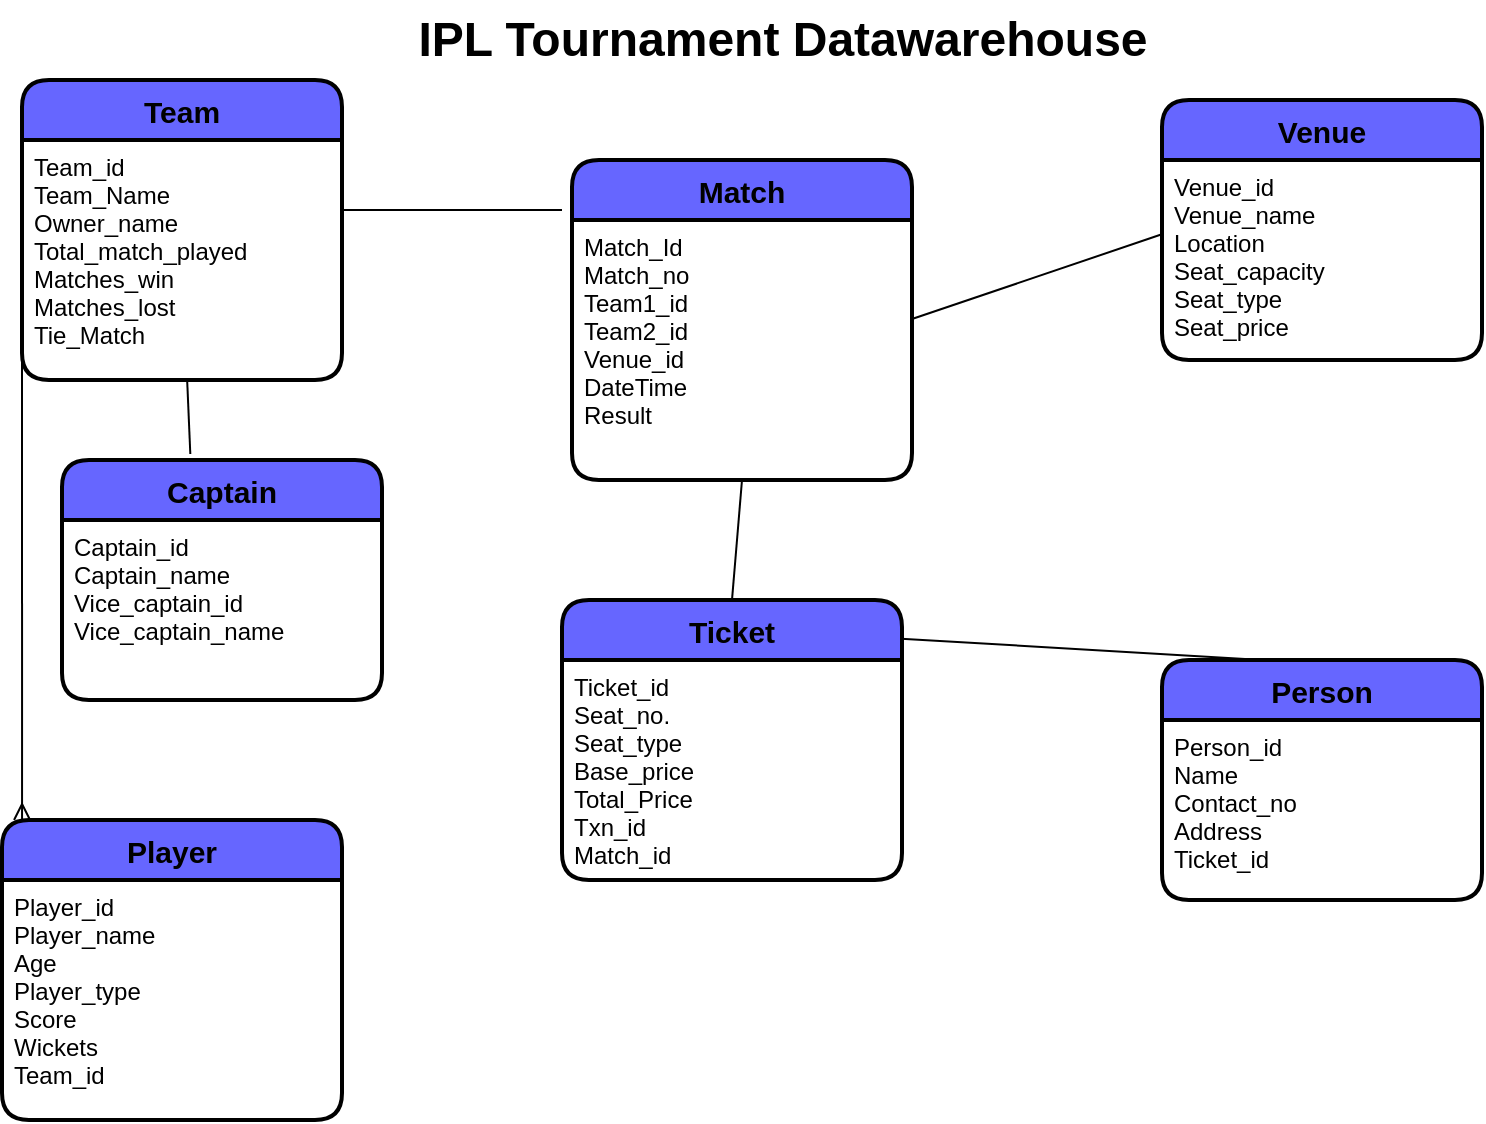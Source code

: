 <mxfile version="20.7.4" type="github"><diagram id="mugASRHkQr_JS3PYJLnQ" name="Page-1"><mxGraphModel dx="1050" dy="581" grid="1" gridSize="10" guides="1" tooltips="1" connect="1" arrows="1" fold="1" page="1" pageScale="1" pageWidth="850" pageHeight="1100" math="0" shadow="0"><root><mxCell id="0"/><mxCell id="1" parent="0"/><mxCell id="PA3C4dDVQf3SM_-wa-DI-1" value="Match" style="swimlane;childLayout=stackLayout;horizontal=1;startSize=30;horizontalStack=0;rounded=1;fontSize=15;fontStyle=1;strokeWidth=2;resizeParent=0;resizeLast=1;shadow=0;dashed=0;align=center;fillColor=#6666FF;" parent="1" vertex="1"><mxGeometry x="305" y="90" width="170" height="160" as="geometry"/></mxCell><mxCell id="PA3C4dDVQf3SM_-wa-DI-2" value="Match_Id&#10;Match_no&#10;Team1_id&#10;Team2_id&#10;Venue_id&#10;DateTime&#10;Result&#10;&#10;" style="align=left;strokeColor=none;fillColor=none;spacingLeft=4;fontSize=12;verticalAlign=top;resizable=0;rotatable=0;part=1;" parent="PA3C4dDVQf3SM_-wa-DI-1" vertex="1"><mxGeometry y="30" width="170" height="130" as="geometry"/></mxCell><mxCell id="PA3C4dDVQf3SM_-wa-DI-4" value="Venue" style="swimlane;childLayout=stackLayout;horizontal=1;startSize=30;horizontalStack=0;rounded=1;fontSize=15;fontStyle=1;strokeWidth=2;resizeParent=0;resizeLast=1;shadow=0;dashed=0;align=center;fillColor=#6666FF;" parent="1" vertex="1"><mxGeometry x="600" y="60" width="160" height="130" as="geometry"/></mxCell><mxCell id="PA3C4dDVQf3SM_-wa-DI-5" value="Venue_id&#10;Venue_name&#10;Location&#10;Seat_capacity&#10;Seat_type&#10;Seat_price" style="align=left;strokeColor=none;fillColor=none;spacingLeft=4;fontSize=12;verticalAlign=top;resizable=0;rotatable=0;part=1;strokeWidth=2;" parent="PA3C4dDVQf3SM_-wa-DI-4" vertex="1"><mxGeometry y="30" width="160" height="100" as="geometry"/></mxCell><mxCell id="PA3C4dDVQf3SM_-wa-DI-7" value="Ticket" style="swimlane;childLayout=stackLayout;horizontal=1;startSize=30;horizontalStack=0;rounded=1;fontSize=15;fontStyle=1;strokeWidth=2;resizeParent=0;resizeLast=1;shadow=0;dashed=0;align=center;fillColor=#6666FF;" parent="1" vertex="1"><mxGeometry x="300" y="310" width="170" height="140" as="geometry"/></mxCell><mxCell id="PA3C4dDVQf3SM_-wa-DI-8" value="Ticket_id&#10;Seat_no.&#10;Seat_type&#10;Base_price&#10;Total_Price&#10;Txn_id&#10;Match_id" style="align=left;strokeColor=none;fillColor=none;spacingLeft=4;fontSize=12;verticalAlign=top;resizable=0;rotatable=0;part=1;strokeWidth=2;" parent="PA3C4dDVQf3SM_-wa-DI-7" vertex="1"><mxGeometry y="30" width="170" height="110" as="geometry"/></mxCell><mxCell id="PA3C4dDVQf3SM_-wa-DI-11" value="Team" style="swimlane;childLayout=stackLayout;horizontal=1;startSize=30;horizontalStack=0;rounded=1;fontSize=15;fontStyle=1;strokeWidth=2;resizeParent=0;resizeLast=1;shadow=0;dashed=0;align=center;fillColor=#6666FF;" parent="1" vertex="1"><mxGeometry x="30" y="50" width="160" height="150" as="geometry"/></mxCell><mxCell id="PA3C4dDVQf3SM_-wa-DI-12" value="Team_id&#10;Team_Name&#10;Owner_name&#10;Total_match_played&#10;Matches_win&#10;Matches_lost&#10;Tie_Match&#10;&#10;&#10;" style="align=left;strokeColor=none;fillColor=none;spacingLeft=4;fontSize=12;verticalAlign=top;resizable=0;rotatable=0;part=1;strokeWidth=2;" parent="PA3C4dDVQf3SM_-wa-DI-11" vertex="1"><mxGeometry y="30" width="160" height="120" as="geometry"/></mxCell><mxCell id="PA3C4dDVQf3SM_-wa-DI-14" value="Captain" style="swimlane;childLayout=stackLayout;horizontal=1;startSize=30;horizontalStack=0;rounded=1;fontSize=15;fontStyle=1;strokeWidth=2;resizeParent=0;resizeLast=1;shadow=0;dashed=0;align=center;fillColor=#6666FF;" parent="1" vertex="1"><mxGeometry x="50" y="240" width="160" height="120" as="geometry"/></mxCell><mxCell id="PA3C4dDVQf3SM_-wa-DI-15" value="Captain_id&#10;Captain_name&#10;Vice_captain_id&#10;Vice_captain_name" style="align=left;strokeColor=none;fillColor=none;spacingLeft=4;fontSize=12;verticalAlign=top;resizable=0;rotatable=0;part=1;strokeWidth=2;" parent="PA3C4dDVQf3SM_-wa-DI-14" vertex="1"><mxGeometry y="30" width="160" height="90" as="geometry"/></mxCell><mxCell id="PA3C4dDVQf3SM_-wa-DI-16" value="Person" style="swimlane;childLayout=stackLayout;horizontal=1;startSize=30;horizontalStack=0;rounded=1;fontSize=15;fontStyle=1;strokeWidth=2;resizeParent=0;resizeLast=1;shadow=0;dashed=0;align=center;fillColor=#6666FF;" parent="1" vertex="1"><mxGeometry x="600" y="340" width="160" height="120" as="geometry"/></mxCell><mxCell id="PA3C4dDVQf3SM_-wa-DI-29" value="" style="endArrow=none;html=1;rounded=0;fontSize=15;exitX=0.997;exitY=0.138;exitDx=0;exitDy=0;exitPerimeter=0;" parent="PA3C4dDVQf3SM_-wa-DI-16" source="PA3C4dDVQf3SM_-wa-DI-7" edge="1"><mxGeometry relative="1" as="geometry"><mxPoint x="-110" as="sourcePoint"/><mxPoint x="50" as="targetPoint"/></mxGeometry></mxCell><mxCell id="PA3C4dDVQf3SM_-wa-DI-17" value="Person_id&#10;Name&#10;Contact_no&#10;Address&#10;Ticket_id" style="align=left;strokeColor=none;fillColor=none;spacingLeft=4;fontSize=12;verticalAlign=top;resizable=0;rotatable=0;part=1;strokeWidth=2;" parent="PA3C4dDVQf3SM_-wa-DI-16" vertex="1"><mxGeometry y="30" width="160" height="90" as="geometry"/></mxCell><mxCell id="PA3C4dDVQf3SM_-wa-DI-19" value="Player" style="swimlane;childLayout=stackLayout;horizontal=1;startSize=30;horizontalStack=0;rounded=1;fontSize=15;fontStyle=1;strokeWidth=2;resizeParent=0;resizeLast=1;shadow=0;dashed=0;align=center;fillColor=#6666FF;" parent="1" vertex="1"><mxGeometry x="20" y="420" width="170" height="150" as="geometry"/></mxCell><mxCell id="PA3C4dDVQf3SM_-wa-DI-20" value="Player_id&#10;Player_name&#10;Age&#10;Player_type&#10;Score&#10;Wickets&#10;Team_id&#10;&#10;&#10;&#10;" style="align=left;strokeColor=none;fillColor=none;spacingLeft=4;fontSize=12;verticalAlign=top;resizable=0;rotatable=0;part=1;strokeWidth=2;" parent="PA3C4dDVQf3SM_-wa-DI-19" vertex="1"><mxGeometry y="30" width="170" height="120" as="geometry"/></mxCell><mxCell id="PA3C4dDVQf3SM_-wa-DI-21" value="" style="line;strokeWidth=1;rotatable=0;dashed=0;labelPosition=right;align=left;verticalAlign=middle;spacingTop=0;spacingLeft=6;points=[];portConstraint=eastwest;fontSize=15;fillColor=#6666FF;" parent="1" vertex="1"><mxGeometry x="190" y="110" width="110" height="10" as="geometry"/></mxCell><mxCell id="PA3C4dDVQf3SM_-wa-DI-22" value="" style="endArrow=none;html=1;rounded=0;fontSize=15;entryX=0.401;entryY=-0.025;entryDx=0;entryDy=0;entryPerimeter=0;" parent="1" source="PA3C4dDVQf3SM_-wa-DI-12" target="PA3C4dDVQf3SM_-wa-DI-14" edge="1"><mxGeometry relative="1" as="geometry"><mxPoint x="90" y="200" as="sourcePoint"/><mxPoint x="250" y="200" as="targetPoint"/></mxGeometry></mxCell><mxCell id="PA3C4dDVQf3SM_-wa-DI-26" value="" style="endArrow=none;html=1;rounded=0;fontSize=15;exitX=0.059;exitY=0;exitDx=0;exitDy=0;exitPerimeter=0;startArrow=ERmany;startFill=0;" parent="1" source="PA3C4dDVQf3SM_-wa-DI-19" edge="1"><mxGeometry relative="1" as="geometry"><mxPoint x="-100" y="169.5" as="sourcePoint"/><mxPoint x="30" y="169.5" as="targetPoint"/></mxGeometry></mxCell><mxCell id="PA3C4dDVQf3SM_-wa-DI-27" value="" style="endArrow=none;html=1;rounded=0;fontSize=15;entryX=0.5;entryY=0;entryDx=0;entryDy=0;exitX=0.5;exitY=1;exitDx=0;exitDy=0;" parent="1" source="PA3C4dDVQf3SM_-wa-DI-2" target="PA3C4dDVQf3SM_-wa-DI-7" edge="1"><mxGeometry relative="1" as="geometry"><mxPoint x="330" y="240" as="sourcePoint"/><mxPoint x="490" y="240" as="targetPoint"/></mxGeometry></mxCell><mxCell id="PA3C4dDVQf3SM_-wa-DI-28" value="" style="endArrow=none;html=1;rounded=0;fontSize=15;entryX=-0.005;entryY=0.374;entryDx=0;entryDy=0;entryPerimeter=0;" parent="1" target="PA3C4dDVQf3SM_-wa-DI-5" edge="1"><mxGeometry relative="1" as="geometry"><mxPoint x="475" y="169.5" as="sourcePoint"/><mxPoint x="635" y="169.5" as="targetPoint"/></mxGeometry></mxCell><mxCell id="PA3C4dDVQf3SM_-wa-DI-31" value="IPL Tournament Datawarehouse" style="text;strokeColor=none;fillColor=none;html=1;fontSize=24;fontStyle=1;verticalAlign=middle;align=center;strokeWidth=2;" parent="1" vertex="1"><mxGeometry x="360" y="10" width="100" height="40" as="geometry"/></mxCell></root></mxGraphModel></diagram></mxfile>